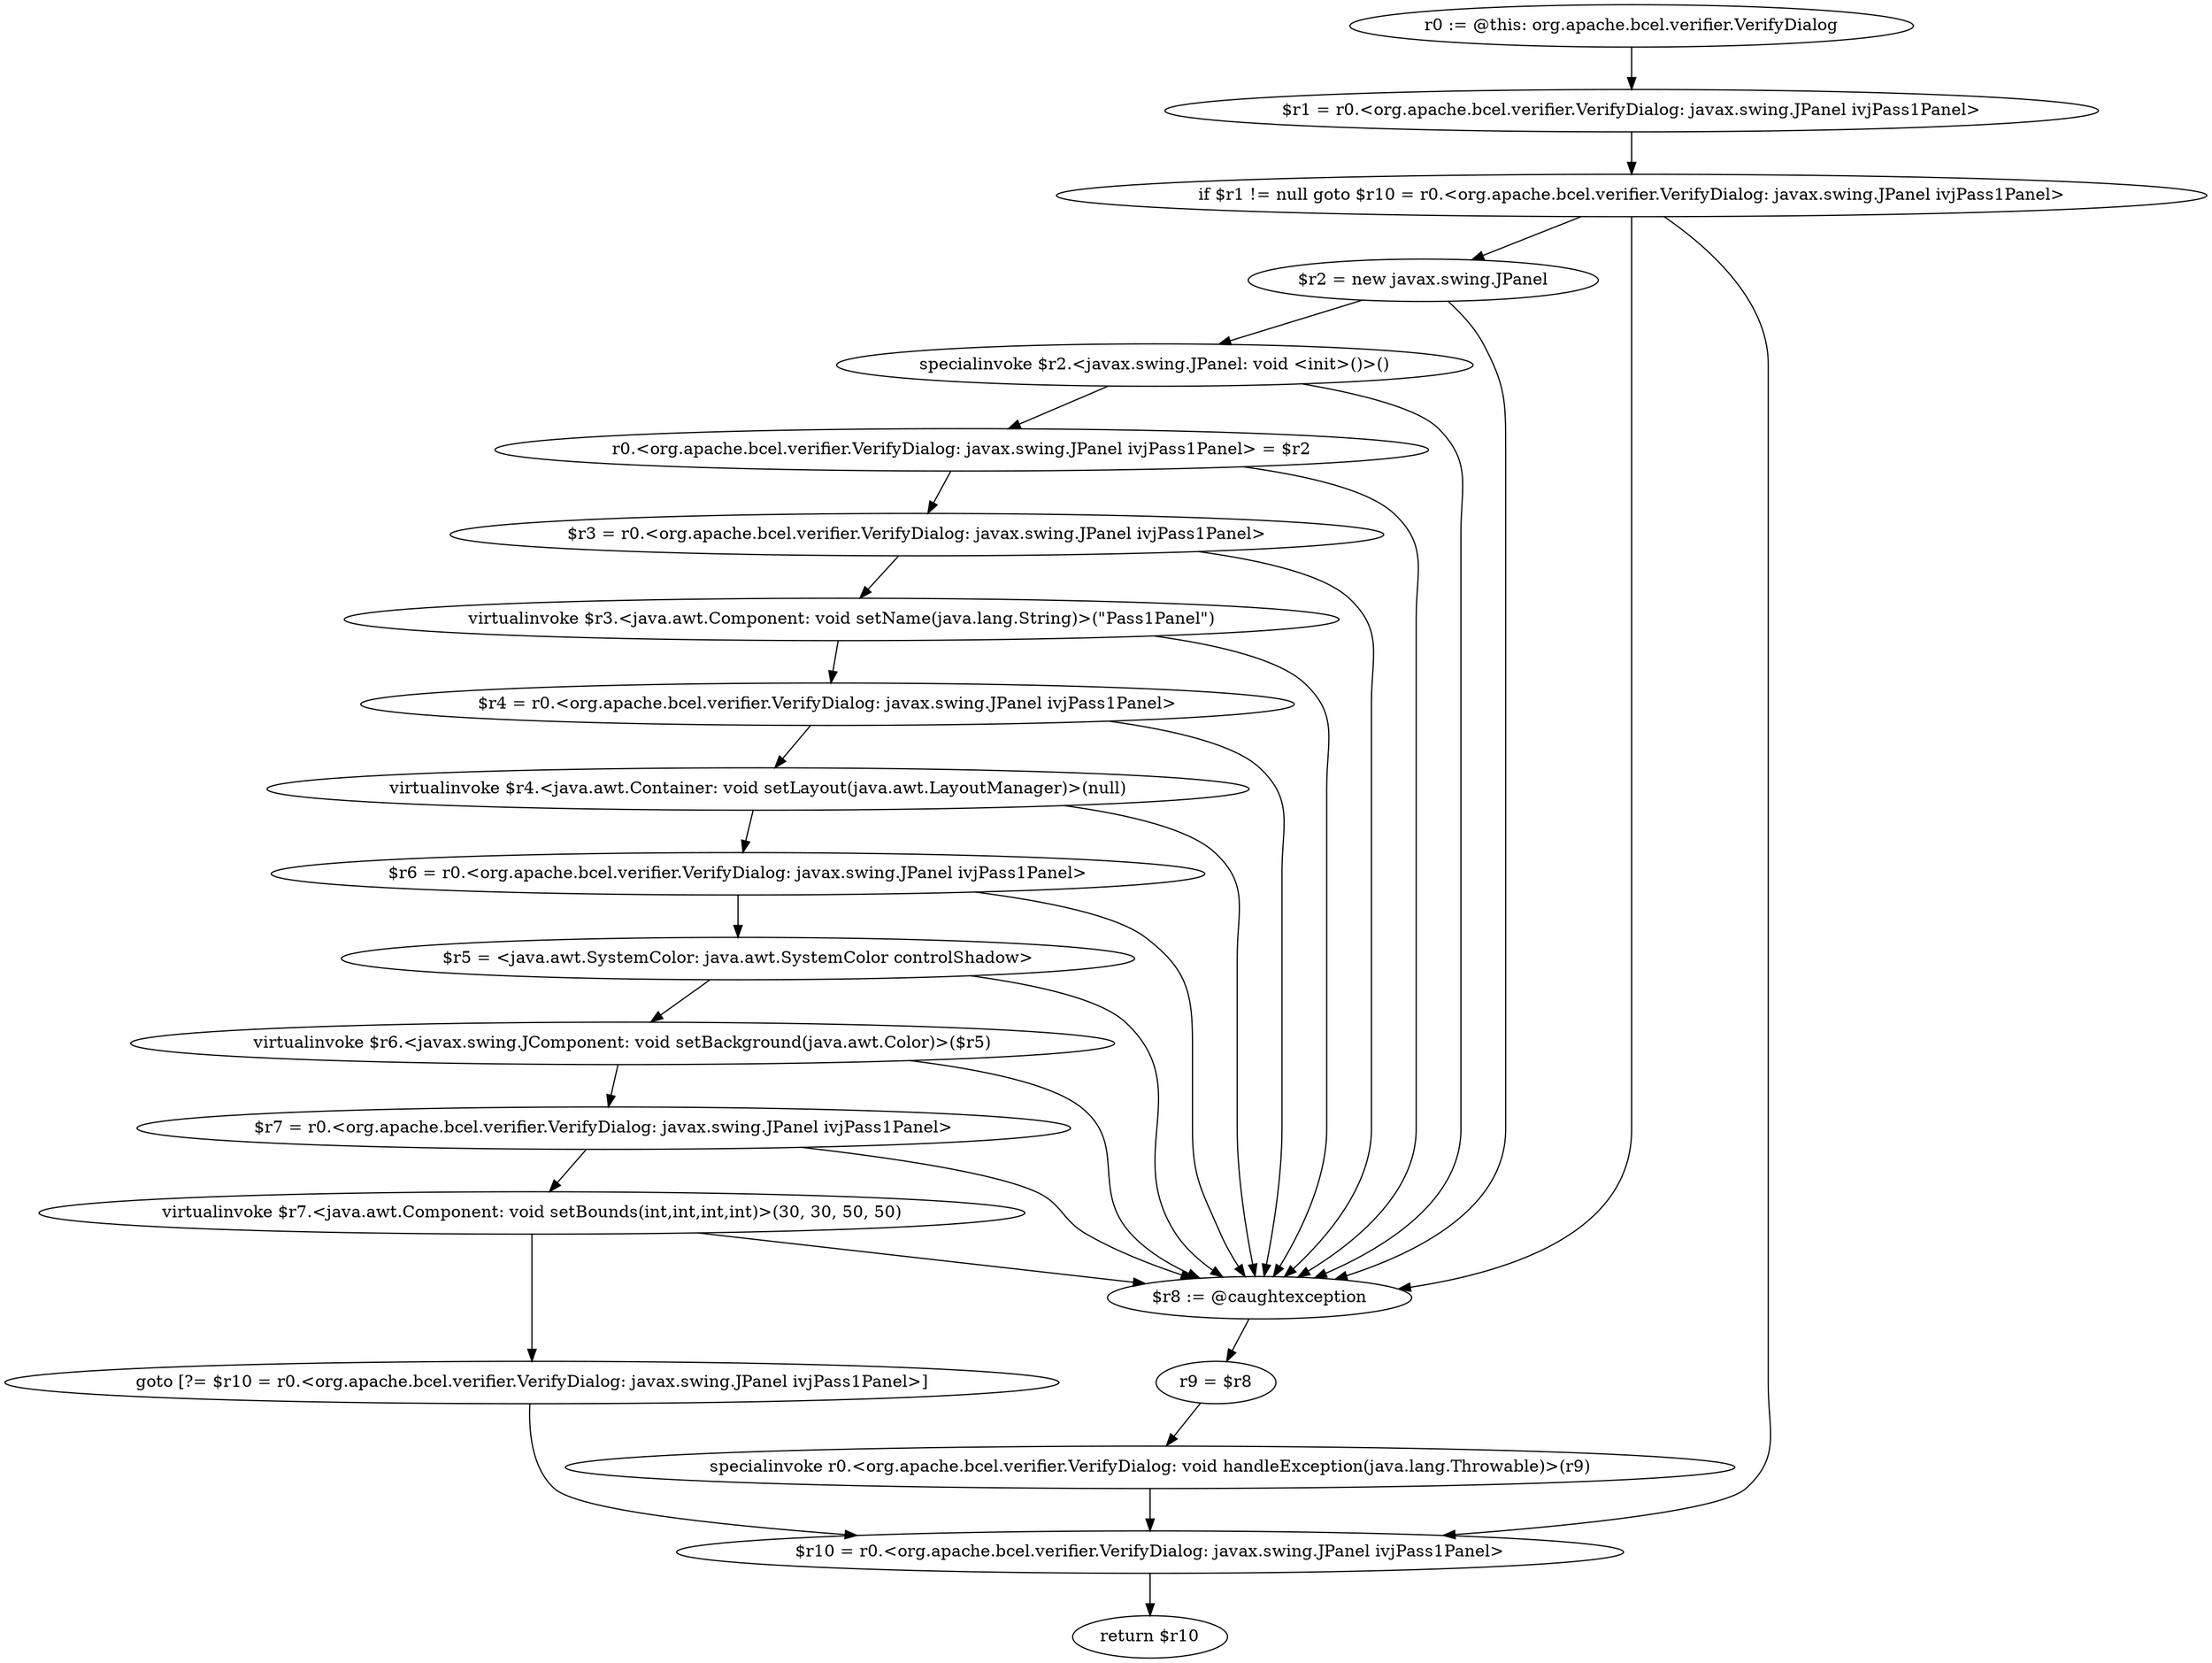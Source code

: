 digraph "unitGraph" {
    "r0 := @this: org.apache.bcel.verifier.VerifyDialog"
    "$r1 = r0.<org.apache.bcel.verifier.VerifyDialog: javax.swing.JPanel ivjPass1Panel>"
    "if $r1 != null goto $r10 = r0.<org.apache.bcel.verifier.VerifyDialog: javax.swing.JPanel ivjPass1Panel>"
    "$r2 = new javax.swing.JPanel"
    "specialinvoke $r2.<javax.swing.JPanel: void <init>()>()"
    "r0.<org.apache.bcel.verifier.VerifyDialog: javax.swing.JPanel ivjPass1Panel> = $r2"
    "$r3 = r0.<org.apache.bcel.verifier.VerifyDialog: javax.swing.JPanel ivjPass1Panel>"
    "virtualinvoke $r3.<java.awt.Component: void setName(java.lang.String)>(\"Pass1Panel\")"
    "$r4 = r0.<org.apache.bcel.verifier.VerifyDialog: javax.swing.JPanel ivjPass1Panel>"
    "virtualinvoke $r4.<java.awt.Container: void setLayout(java.awt.LayoutManager)>(null)"
    "$r6 = r0.<org.apache.bcel.verifier.VerifyDialog: javax.swing.JPanel ivjPass1Panel>"
    "$r5 = <java.awt.SystemColor: java.awt.SystemColor controlShadow>"
    "virtualinvoke $r6.<javax.swing.JComponent: void setBackground(java.awt.Color)>($r5)"
    "$r7 = r0.<org.apache.bcel.verifier.VerifyDialog: javax.swing.JPanel ivjPass1Panel>"
    "virtualinvoke $r7.<java.awt.Component: void setBounds(int,int,int,int)>(30, 30, 50, 50)"
    "goto [?= $r10 = r0.<org.apache.bcel.verifier.VerifyDialog: javax.swing.JPanel ivjPass1Panel>]"
    "$r8 := @caughtexception"
    "r9 = $r8"
    "specialinvoke r0.<org.apache.bcel.verifier.VerifyDialog: void handleException(java.lang.Throwable)>(r9)"
    "$r10 = r0.<org.apache.bcel.verifier.VerifyDialog: javax.swing.JPanel ivjPass1Panel>"
    "return $r10"
    "r0 := @this: org.apache.bcel.verifier.VerifyDialog"->"$r1 = r0.<org.apache.bcel.verifier.VerifyDialog: javax.swing.JPanel ivjPass1Panel>";
    "$r1 = r0.<org.apache.bcel.verifier.VerifyDialog: javax.swing.JPanel ivjPass1Panel>"->"if $r1 != null goto $r10 = r0.<org.apache.bcel.verifier.VerifyDialog: javax.swing.JPanel ivjPass1Panel>";
    "if $r1 != null goto $r10 = r0.<org.apache.bcel.verifier.VerifyDialog: javax.swing.JPanel ivjPass1Panel>"->"$r2 = new javax.swing.JPanel";
    "if $r1 != null goto $r10 = r0.<org.apache.bcel.verifier.VerifyDialog: javax.swing.JPanel ivjPass1Panel>"->"$r10 = r0.<org.apache.bcel.verifier.VerifyDialog: javax.swing.JPanel ivjPass1Panel>";
    "if $r1 != null goto $r10 = r0.<org.apache.bcel.verifier.VerifyDialog: javax.swing.JPanel ivjPass1Panel>"->"$r8 := @caughtexception";
    "$r2 = new javax.swing.JPanel"->"specialinvoke $r2.<javax.swing.JPanel: void <init>()>()";
    "$r2 = new javax.swing.JPanel"->"$r8 := @caughtexception";
    "specialinvoke $r2.<javax.swing.JPanel: void <init>()>()"->"r0.<org.apache.bcel.verifier.VerifyDialog: javax.swing.JPanel ivjPass1Panel> = $r2";
    "specialinvoke $r2.<javax.swing.JPanel: void <init>()>()"->"$r8 := @caughtexception";
    "r0.<org.apache.bcel.verifier.VerifyDialog: javax.swing.JPanel ivjPass1Panel> = $r2"->"$r3 = r0.<org.apache.bcel.verifier.VerifyDialog: javax.swing.JPanel ivjPass1Panel>";
    "r0.<org.apache.bcel.verifier.VerifyDialog: javax.swing.JPanel ivjPass1Panel> = $r2"->"$r8 := @caughtexception";
    "$r3 = r0.<org.apache.bcel.verifier.VerifyDialog: javax.swing.JPanel ivjPass1Panel>"->"virtualinvoke $r3.<java.awt.Component: void setName(java.lang.String)>(\"Pass1Panel\")";
    "$r3 = r0.<org.apache.bcel.verifier.VerifyDialog: javax.swing.JPanel ivjPass1Panel>"->"$r8 := @caughtexception";
    "virtualinvoke $r3.<java.awt.Component: void setName(java.lang.String)>(\"Pass1Panel\")"->"$r4 = r0.<org.apache.bcel.verifier.VerifyDialog: javax.swing.JPanel ivjPass1Panel>";
    "virtualinvoke $r3.<java.awt.Component: void setName(java.lang.String)>(\"Pass1Panel\")"->"$r8 := @caughtexception";
    "$r4 = r0.<org.apache.bcel.verifier.VerifyDialog: javax.swing.JPanel ivjPass1Panel>"->"virtualinvoke $r4.<java.awt.Container: void setLayout(java.awt.LayoutManager)>(null)";
    "$r4 = r0.<org.apache.bcel.verifier.VerifyDialog: javax.swing.JPanel ivjPass1Panel>"->"$r8 := @caughtexception";
    "virtualinvoke $r4.<java.awt.Container: void setLayout(java.awt.LayoutManager)>(null)"->"$r6 = r0.<org.apache.bcel.verifier.VerifyDialog: javax.swing.JPanel ivjPass1Panel>";
    "virtualinvoke $r4.<java.awt.Container: void setLayout(java.awt.LayoutManager)>(null)"->"$r8 := @caughtexception";
    "$r6 = r0.<org.apache.bcel.verifier.VerifyDialog: javax.swing.JPanel ivjPass1Panel>"->"$r5 = <java.awt.SystemColor: java.awt.SystemColor controlShadow>";
    "$r6 = r0.<org.apache.bcel.verifier.VerifyDialog: javax.swing.JPanel ivjPass1Panel>"->"$r8 := @caughtexception";
    "$r5 = <java.awt.SystemColor: java.awt.SystemColor controlShadow>"->"virtualinvoke $r6.<javax.swing.JComponent: void setBackground(java.awt.Color)>($r5)";
    "$r5 = <java.awt.SystemColor: java.awt.SystemColor controlShadow>"->"$r8 := @caughtexception";
    "virtualinvoke $r6.<javax.swing.JComponent: void setBackground(java.awt.Color)>($r5)"->"$r7 = r0.<org.apache.bcel.verifier.VerifyDialog: javax.swing.JPanel ivjPass1Panel>";
    "virtualinvoke $r6.<javax.swing.JComponent: void setBackground(java.awt.Color)>($r5)"->"$r8 := @caughtexception";
    "$r7 = r0.<org.apache.bcel.verifier.VerifyDialog: javax.swing.JPanel ivjPass1Panel>"->"virtualinvoke $r7.<java.awt.Component: void setBounds(int,int,int,int)>(30, 30, 50, 50)";
    "$r7 = r0.<org.apache.bcel.verifier.VerifyDialog: javax.swing.JPanel ivjPass1Panel>"->"$r8 := @caughtexception";
    "virtualinvoke $r7.<java.awt.Component: void setBounds(int,int,int,int)>(30, 30, 50, 50)"->"goto [?= $r10 = r0.<org.apache.bcel.verifier.VerifyDialog: javax.swing.JPanel ivjPass1Panel>]";
    "virtualinvoke $r7.<java.awt.Component: void setBounds(int,int,int,int)>(30, 30, 50, 50)"->"$r8 := @caughtexception";
    "goto [?= $r10 = r0.<org.apache.bcel.verifier.VerifyDialog: javax.swing.JPanel ivjPass1Panel>]"->"$r10 = r0.<org.apache.bcel.verifier.VerifyDialog: javax.swing.JPanel ivjPass1Panel>";
    "$r8 := @caughtexception"->"r9 = $r8";
    "r9 = $r8"->"specialinvoke r0.<org.apache.bcel.verifier.VerifyDialog: void handleException(java.lang.Throwable)>(r9)";
    "specialinvoke r0.<org.apache.bcel.verifier.VerifyDialog: void handleException(java.lang.Throwable)>(r9)"->"$r10 = r0.<org.apache.bcel.verifier.VerifyDialog: javax.swing.JPanel ivjPass1Panel>";
    "$r10 = r0.<org.apache.bcel.verifier.VerifyDialog: javax.swing.JPanel ivjPass1Panel>"->"return $r10";
}
